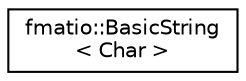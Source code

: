 digraph "Graphical Class Hierarchy"
{
 // LATEX_PDF_SIZE
  edge [fontname="Helvetica",fontsize="10",labelfontname="Helvetica",labelfontsize="10"];
  node [fontname="Helvetica",fontsize="10",shape=record];
  rankdir="LR";
  Node0 [label="fmatio::BasicString\l\< Char \>",height=0.2,width=0.4,color="black", fillcolor="white", style="filled",URL="$classfmatio_1_1BasicString.html",tooltip=" "];
}
